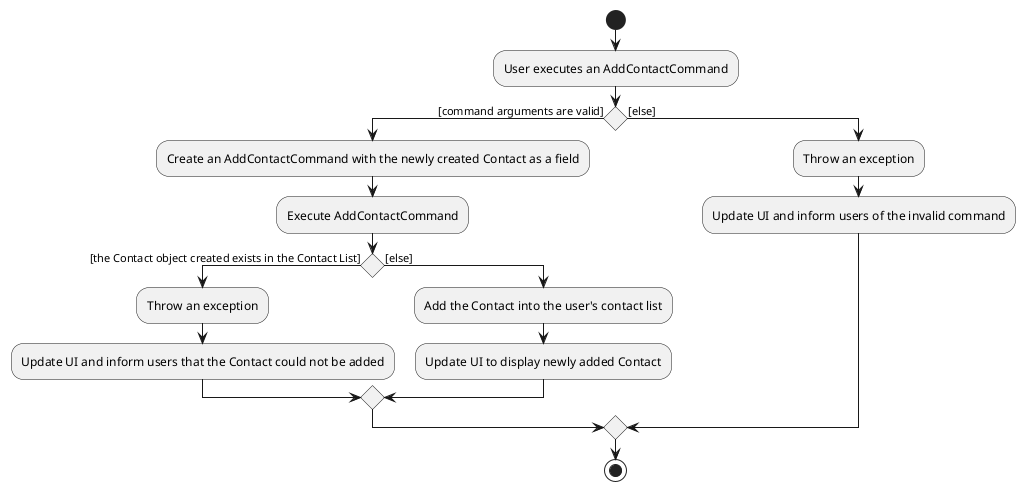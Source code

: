 @startuml

start

:User executes an AddContactCommand;

if () then ([command arguments are valid])
        :Create an AddContactCommand with the newly created Contact as a field;
        :Execute AddContactCommand;
        if() then ([the Contact object created exists in the Contact List])
            :Throw an exception;
            :Update UI and inform users that the Contact could not be added;
        else ([else])
            :Add the Contact into the user's contact list;
            :Update UI to display newly added Contact;
        endif
else ([else])
        :Throw an exception;
        :Update UI and inform users of the invalid command;

endif

stop

@enduml